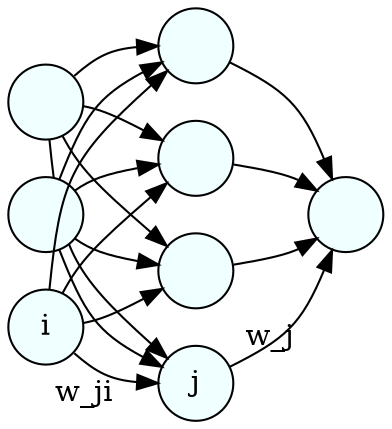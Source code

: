 digraph G {

    layout = dot
    node [ style = filled, fillcolor = azure, shape = circle, 
           margin = 0 ]
    rankdir = LR
    splines = curved

    a0 [label=""]
    b0 [label=""]
    c0 [label="i"]
    
    a1 [label=""]
    b1 [label="j"]
    c1 [label=""]
    d1 [label=""]

    a2 [label=""]

    a0 -> a1
    a0 -> b1
    a0 -> c1
    a0 -> d1

    b0 -> a1
    b0 -> b1
    b0 -> c1
    b0 -> d1

    c0 -> a1
    c0 -> b1 [xlabel="w_ji"]
    c0 -> c1
    c0 -> d1

    a1 -> a2
    b1 -> a2 [xlabel="w_j"]
    c1 -> a2
    d1 -> a2
}
